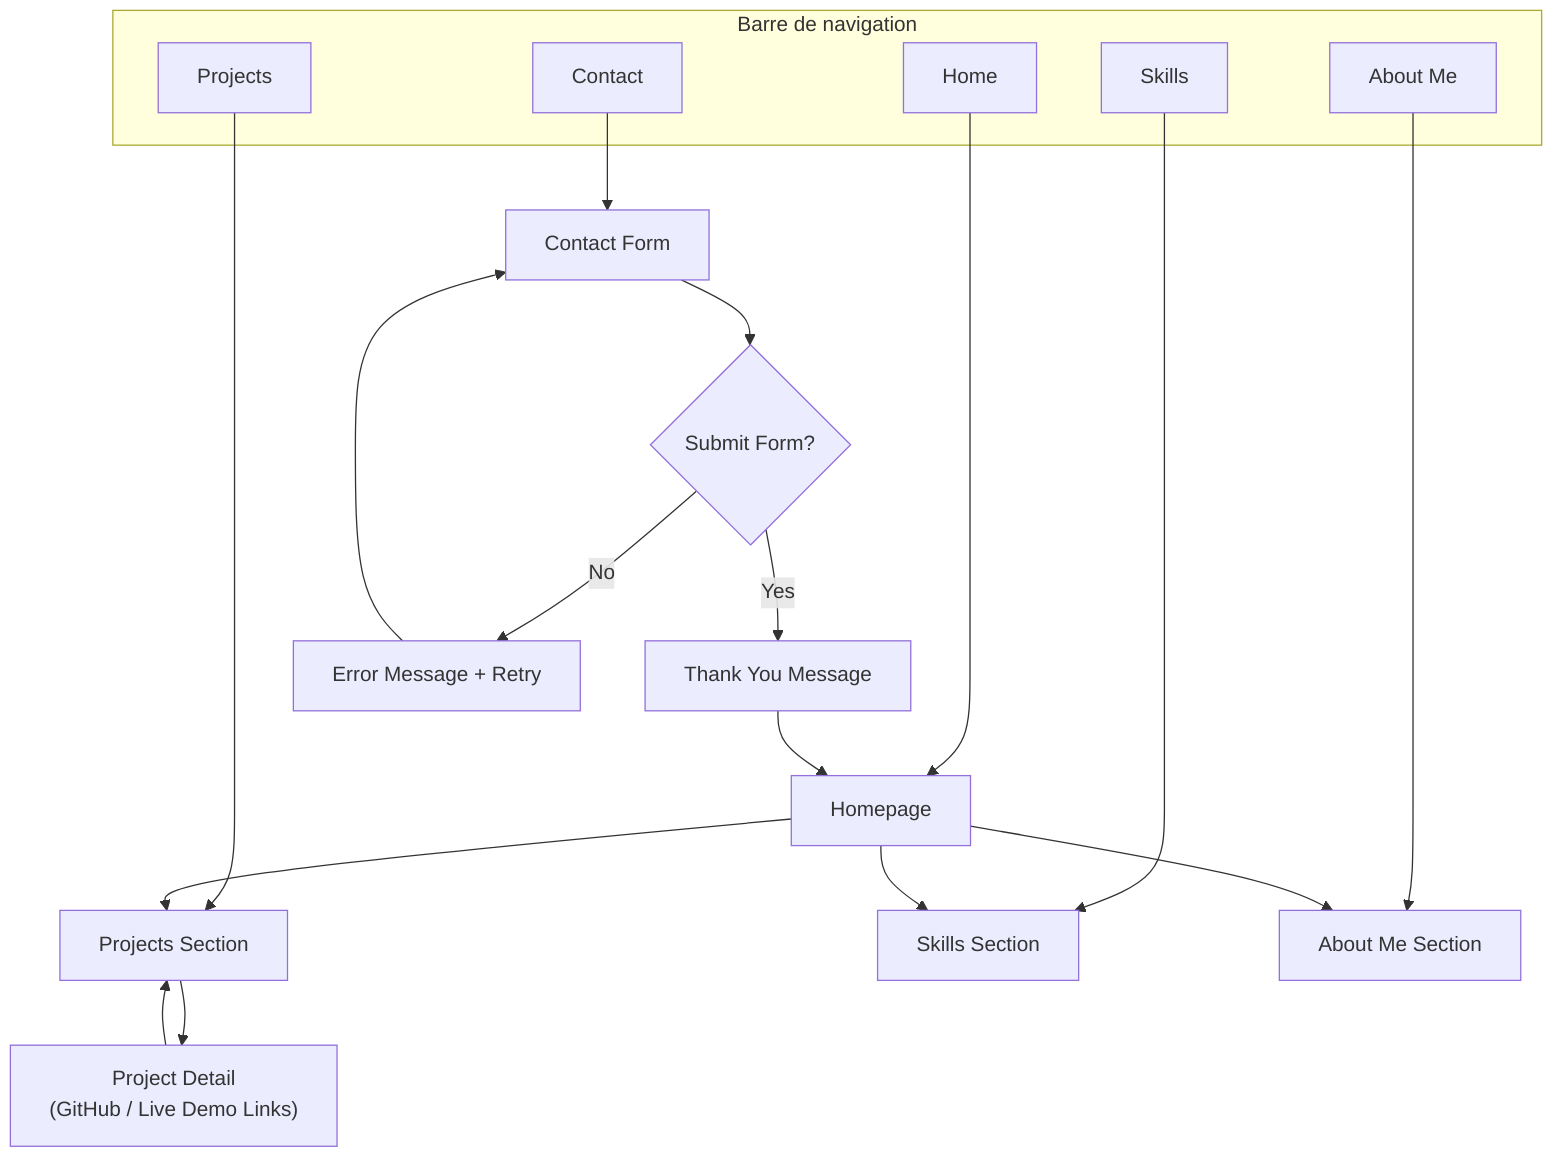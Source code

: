 flowchart TD

    subgraph NavBar [Barre de navigation]
        NavA[Home]
        NavB[Projects]
        NavC[Skills]
        NavD[About Me]
        NavE[Contact]
    end

    PageA[Homepage]
    PageB[Projects Section]
    PageC[Skills Section]
    PageD[About Me Section]
    PageE[Contact Form]

    NavA --> PageA
    NavB --> PageB
    NavC --> PageC
    NavD --> PageD
    NavE --> PageE

    PageA --> PageB
    PageA --> PageC
    PageA --> PageD
    
    PageB --> P["Project Detail <br/> (GitHub / Live Demo Links)"]
    P --> PageB 
    
    PageE --> S{Submit Form?}
    S -- Yes --> TY[Thank You Message]
    S -- No --> ERR[Error Message + Retry]
    ERR --> PageE
    TY --> PageA